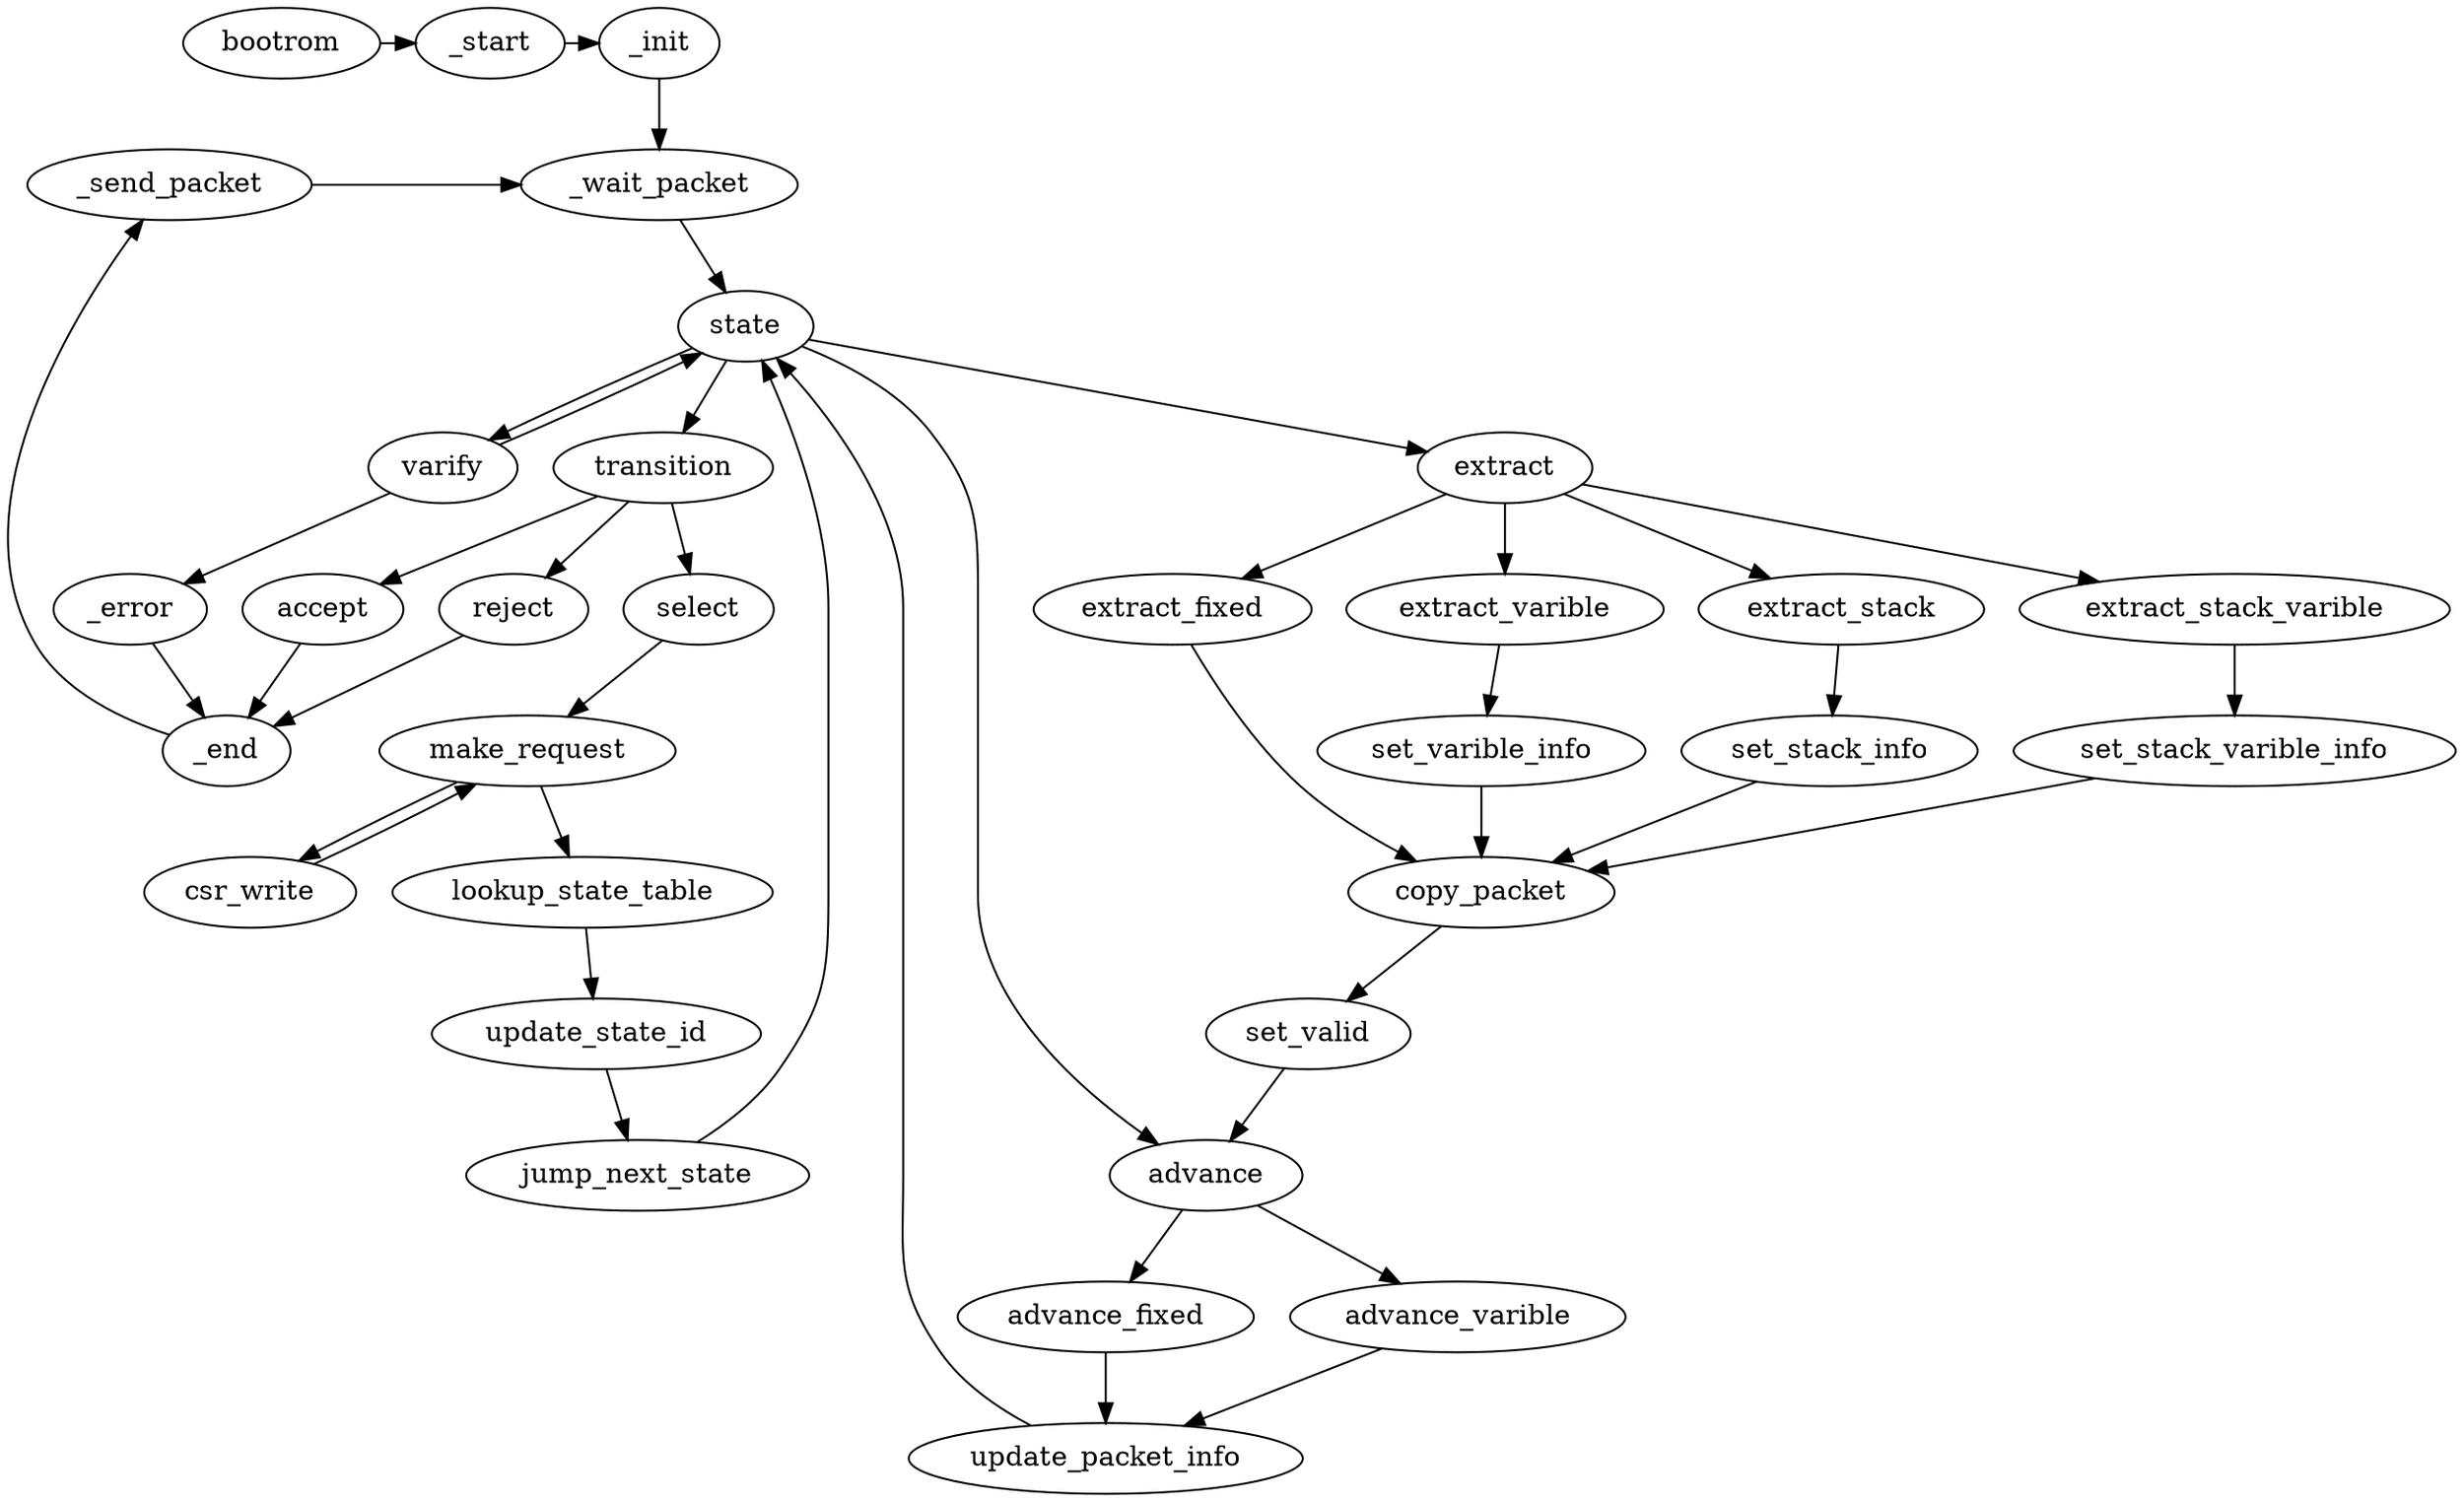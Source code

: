 digraph "parser-flow-chart" {

    {
        rank="min";
        bootrom;
        _start;
        _init;
    }

    {
        rank="same";
        _wait_packet;
        _send_packet;
    }

    {
        rank="same";
        varify;
        transition;
        extract;
    }

    {
        rank="same";
        extract_fixed;
        extract_varible;
        extract_stack;
        extract_stack_varible;
    }

    bootrom -> _start;
    _start -> _init;
    _init -> _wait_packet;
    _wait_packet -> state;
    _send_packet -> _wait_packet;
    state -> extract;
    state -> advance;
    state -> transition;
    state -> varify;
    varify -> state;
    varify -> _error;
    _error -> _end;
    _end -> _send_packet;

    transition -> select;
    transition -> accept;
    transition -> reject;
    accept -> _end;
    reject -> _end;

    select -> make_request;
    make_request -> csr_write;
    csr_write -> make_request;
    make_request -> lookup_state_table;
    lookup_state_table -> update_state_id;
    update_state_id -> jump_next_state;
    jump_next_state -> state;

    extract -> extract_fixed;
    extract -> extract_varible;
    extract -> extract_stack;
    extract -> extract_stack_varible;

    extract_fixed -> copy_packet;
    copy_packet -> set_valid;
    set_valid -> advance;
    update_packet_info -> state;

    extract_varible -> set_varible_info;
    set_varible_info -> copy_packet;

    extract_stack -> set_stack_info;
    set_stack_info -> copy_packet;

    extract_stack_varible -> set_stack_varible_info;
    set_stack_varible_info -> copy_packet;

    advance -> advance_fixed;
    advance_fixed -> update_packet_info;
    advance -> advance_varible;
    advance_varible -> update_packet_info;
}
